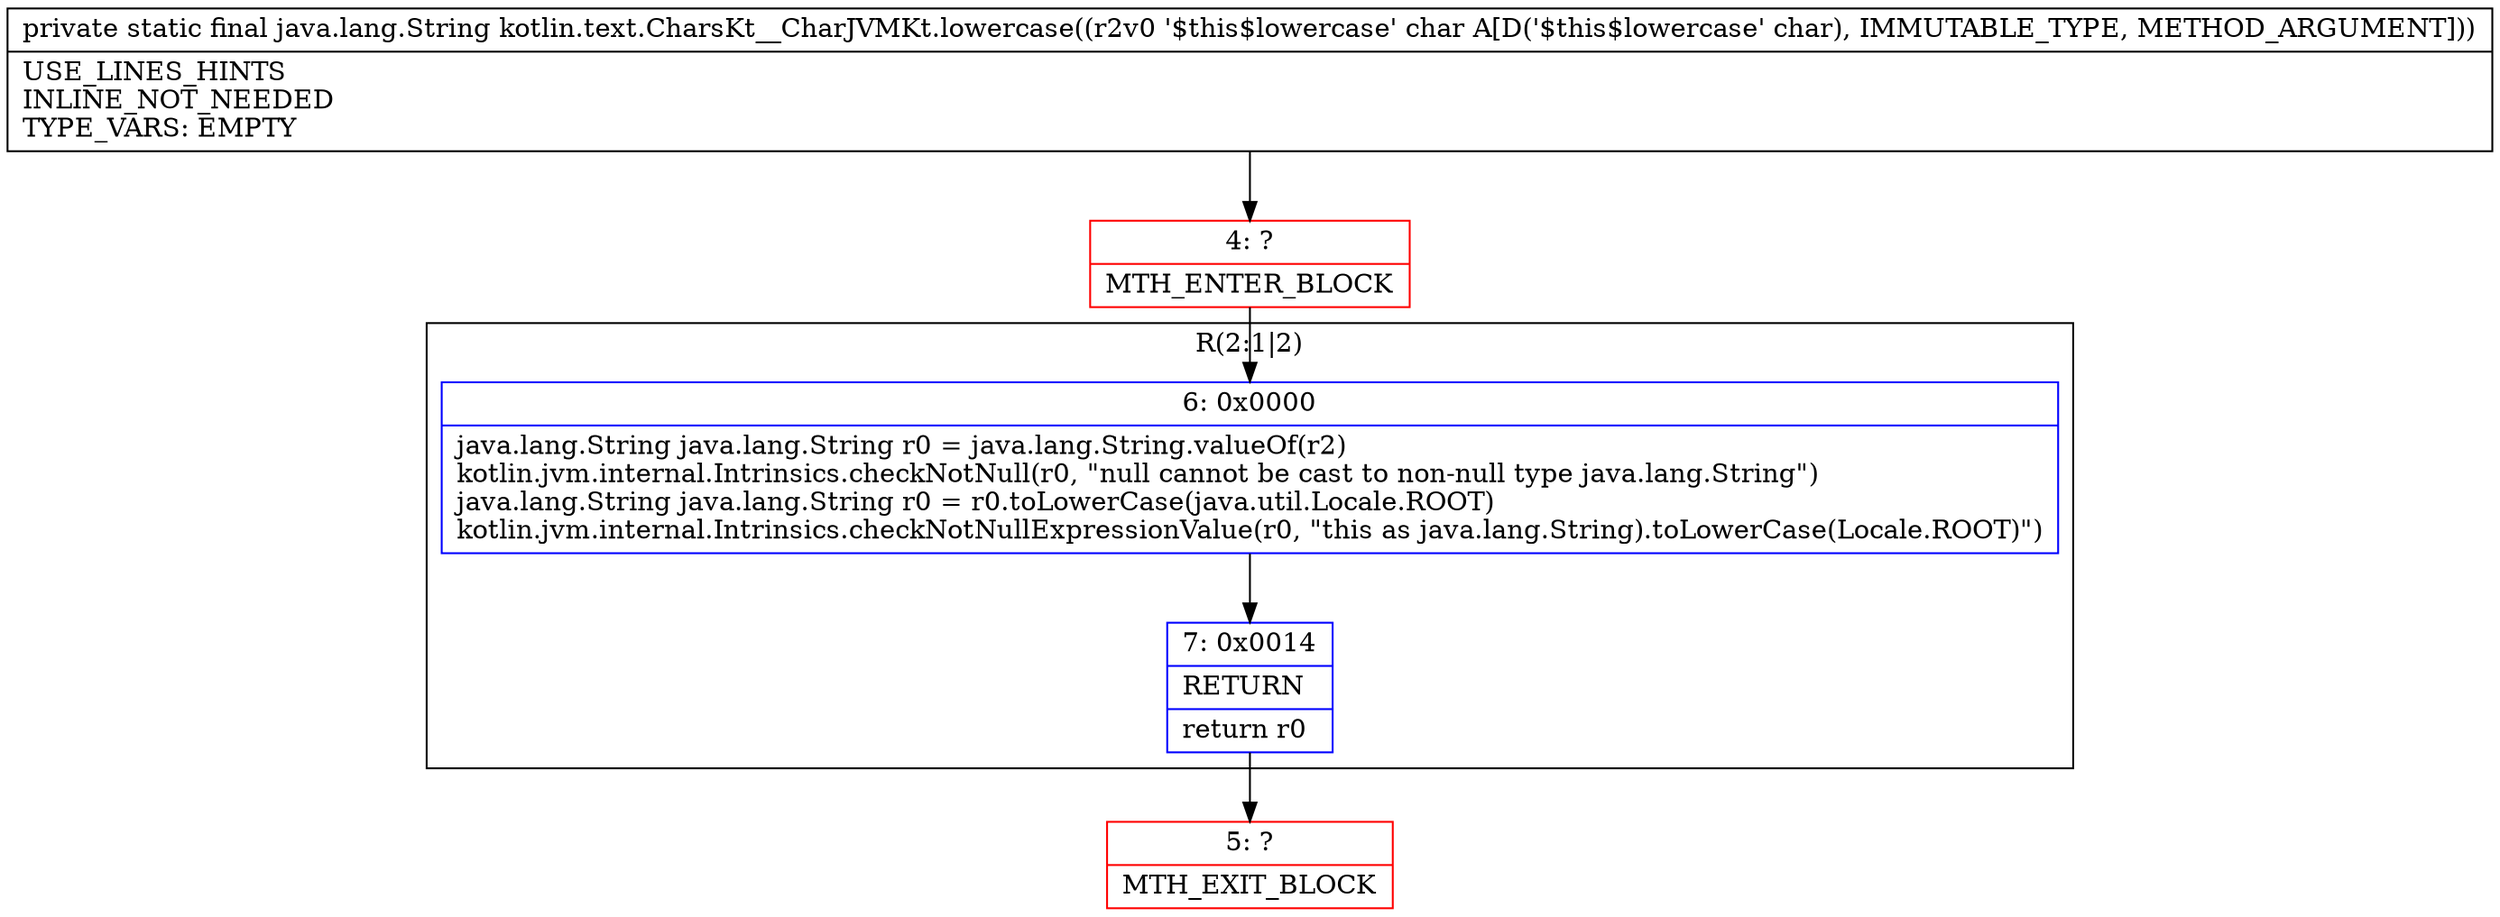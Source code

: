 digraph "CFG forkotlin.text.CharsKt__CharJVMKt.lowercase(C)Ljava\/lang\/String;" {
subgraph cluster_Region_1246425995 {
label = "R(2:1|2)";
node [shape=record,color=blue];
Node_6 [shape=record,label="{6\:\ 0x0000|java.lang.String java.lang.String r0 = java.lang.String.valueOf(r2)\lkotlin.jvm.internal.Intrinsics.checkNotNull(r0, \"null cannot be cast to non\-null type java.lang.String\")\ljava.lang.String java.lang.String r0 = r0.toLowerCase(java.util.Locale.ROOT)\lkotlin.jvm.internal.Intrinsics.checkNotNullExpressionValue(r0, \"this as java.lang.String).toLowerCase(Locale.ROOT)\")\l}"];
Node_7 [shape=record,label="{7\:\ 0x0014|RETURN\l|return r0\l}"];
}
Node_4 [shape=record,color=red,label="{4\:\ ?|MTH_ENTER_BLOCK\l}"];
Node_5 [shape=record,color=red,label="{5\:\ ?|MTH_EXIT_BLOCK\l}"];
MethodNode[shape=record,label="{private static final java.lang.String kotlin.text.CharsKt__CharJVMKt.lowercase((r2v0 '$this$lowercase' char A[D('$this$lowercase' char), IMMUTABLE_TYPE, METHOD_ARGUMENT]))  | USE_LINES_HINTS\lINLINE_NOT_NEEDED\lTYPE_VARS: EMPTY\l}"];
MethodNode -> Node_4;Node_6 -> Node_7;
Node_7 -> Node_5;
Node_4 -> Node_6;
}

